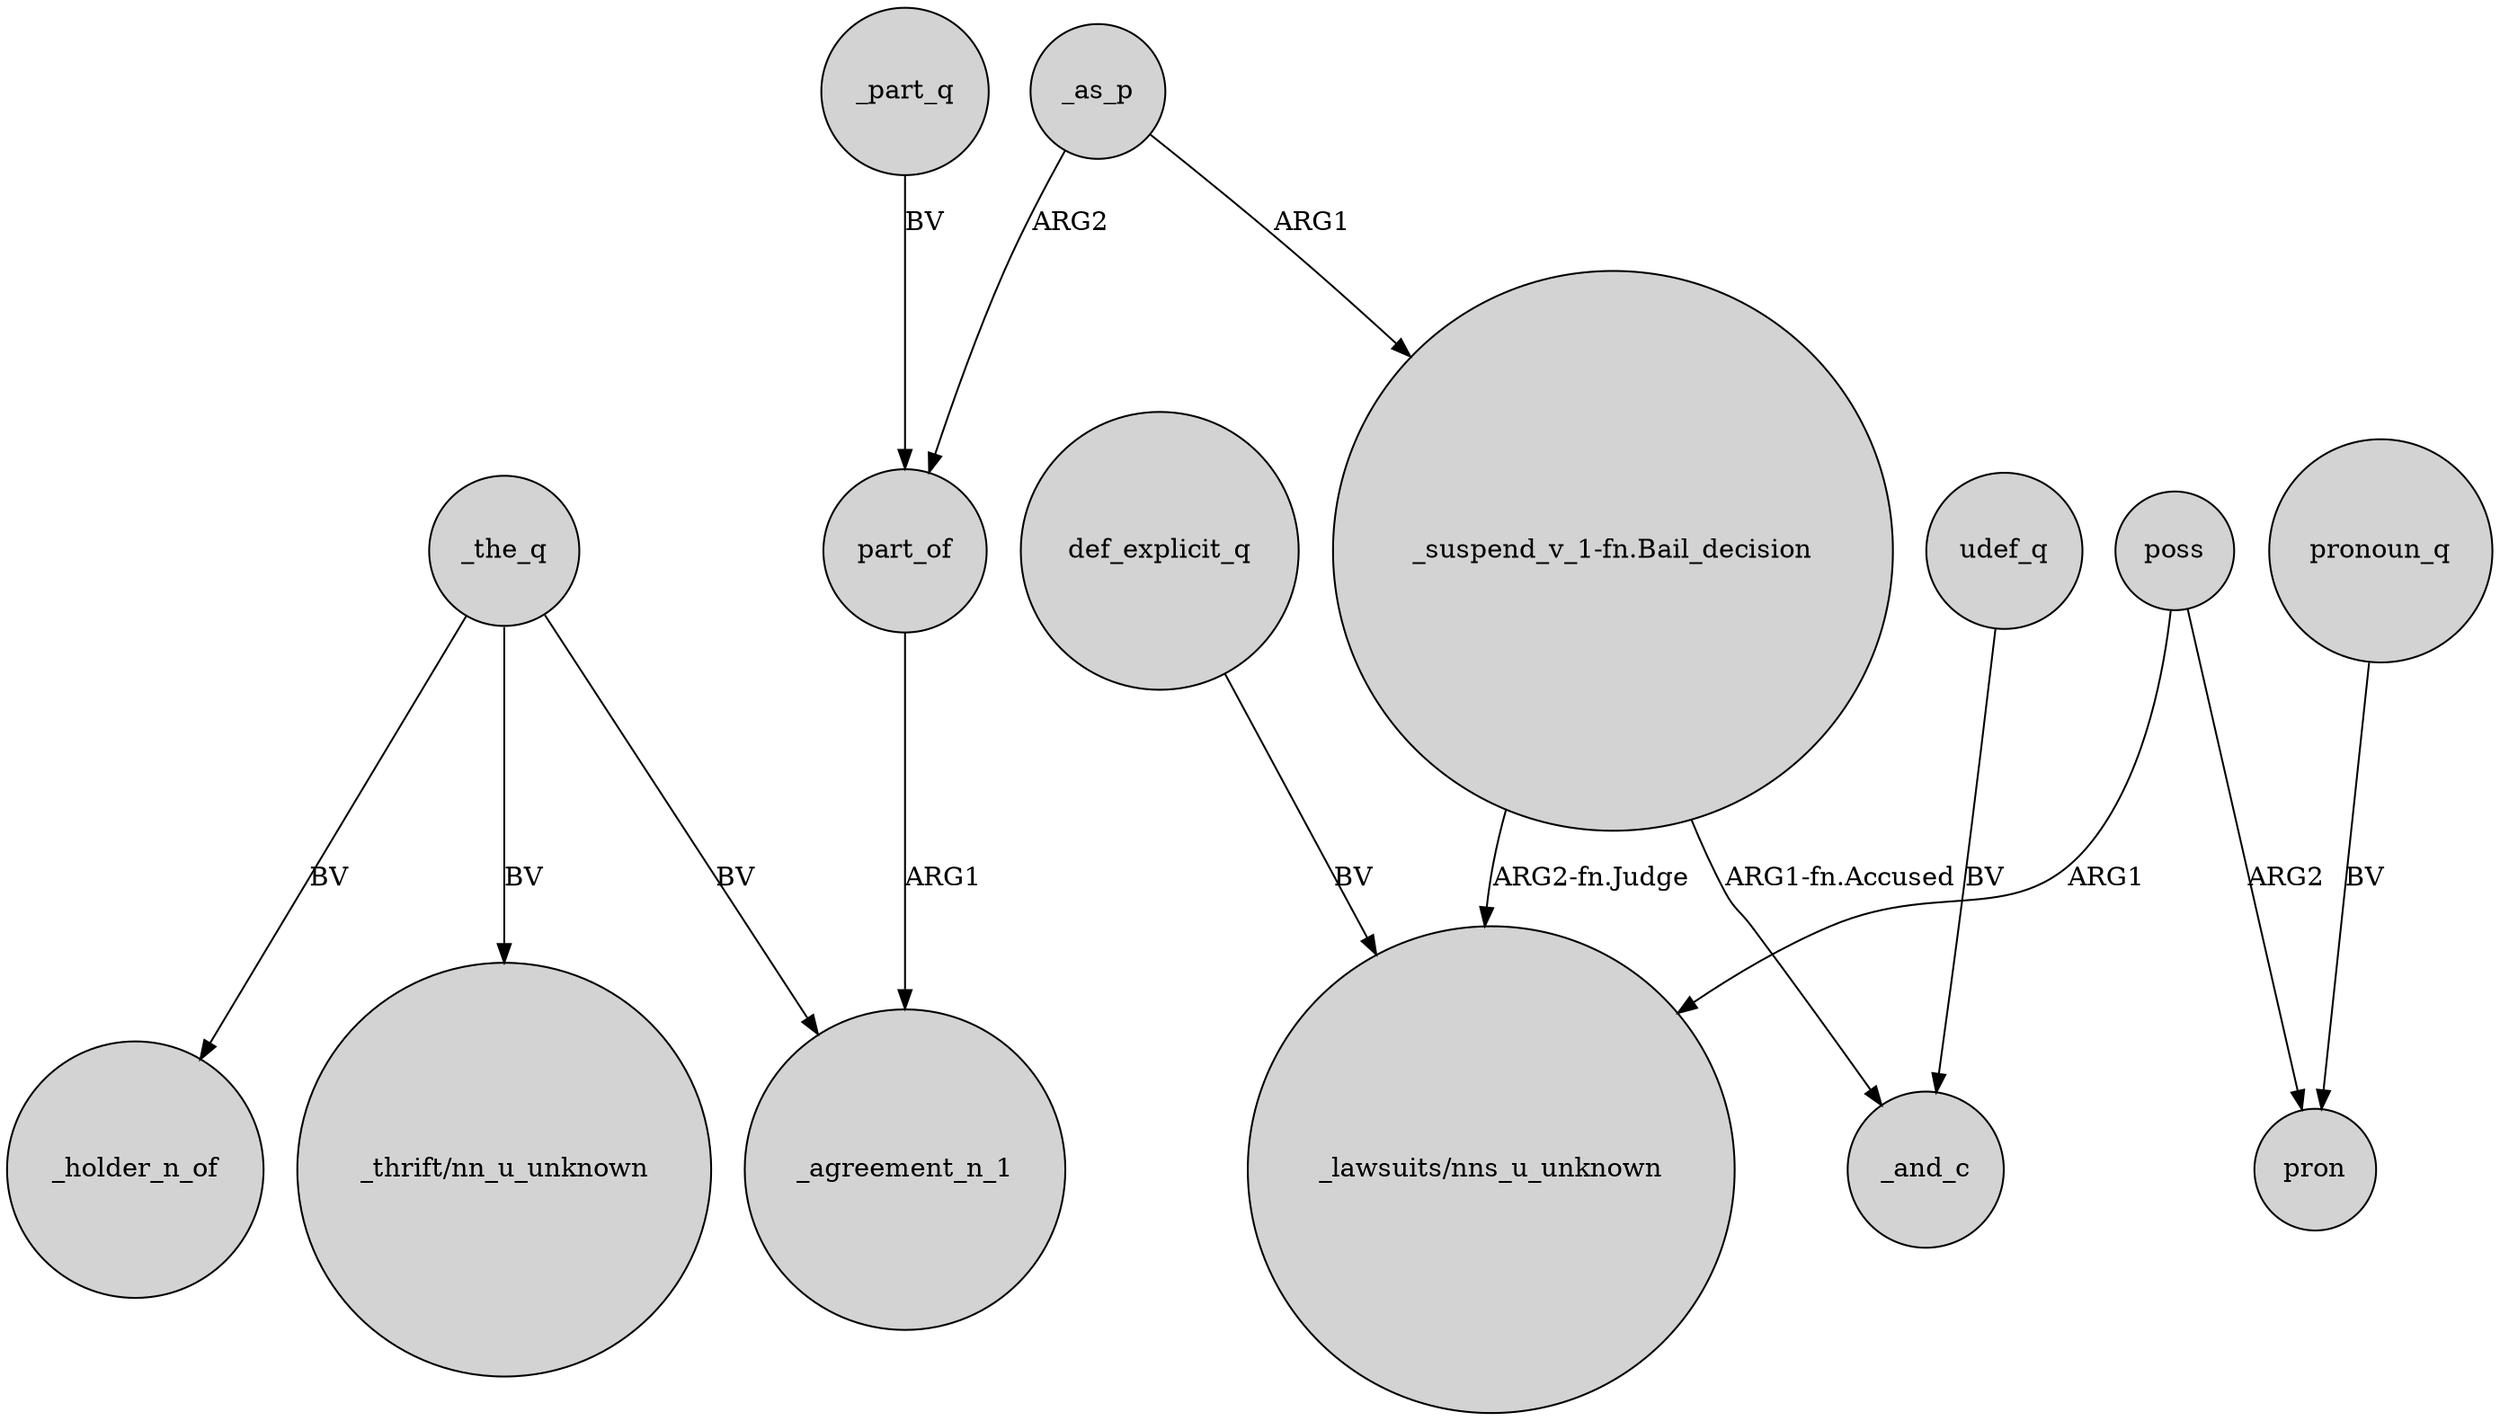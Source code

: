 digraph {
	node [shape=circle style=filled]
	_the_q -> _holder_n_of [label=BV]
	_the_q -> _agreement_n_1 [label=BV]
	"_suspend_v_1-fn.Bail_decision" -> "_lawsuits/nns_u_unknown" [label="ARG2-fn.Judge"]
	def_explicit_q -> "_lawsuits/nns_u_unknown" [label=BV]
	_as_p -> "_suspend_v_1-fn.Bail_decision" [label=ARG1]
	udef_q -> _and_c [label=BV]
	"_suspend_v_1-fn.Bail_decision" -> _and_c [label="ARG1-fn.Accused"]
	_as_p -> part_of [label=ARG2]
	pronoun_q -> pron [label=BV]
	poss -> "_lawsuits/nns_u_unknown" [label=ARG1]
	_the_q -> "_thrift/nn_u_unknown" [label=BV]
	part_of -> _agreement_n_1 [label=ARG1]
	poss -> pron [label=ARG2]
	_part_q -> part_of [label=BV]
}
